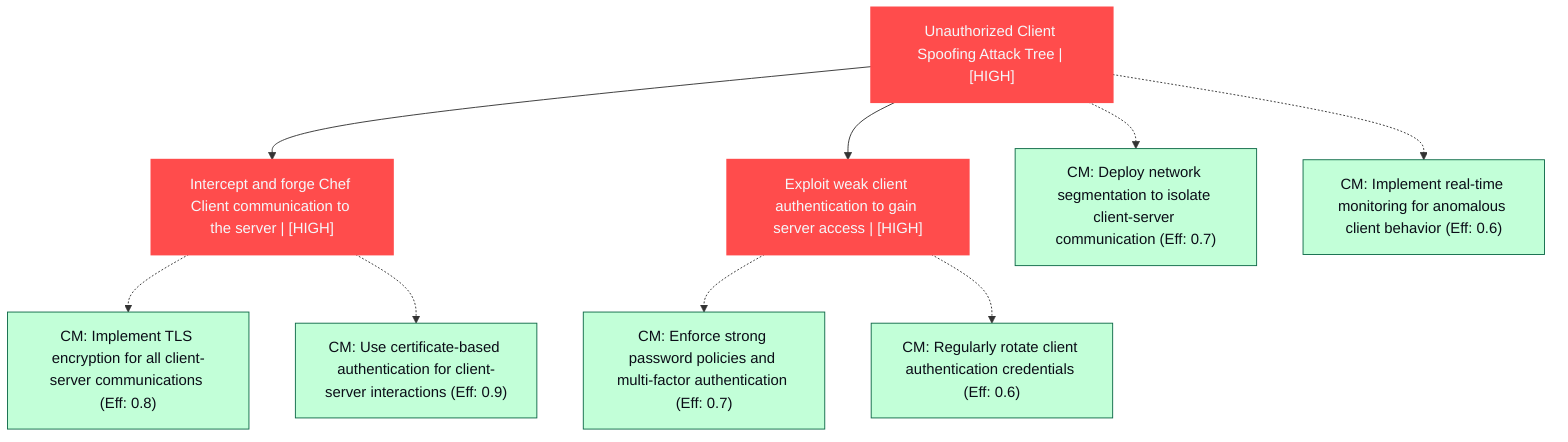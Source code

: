 graph TB
  node_01K67HEN7T8BNEC157MC4JNFX0["Unauthorized Client Spoofing Attack Tree | [HIGH]"]:::highRisk
  node_01K67HEN7T8BNEC157MC4JNFX1["Intercept and forge Chef Client communication to the server | [HIGH]"]:::highRisk
  node_01K67HEN7T8BNEC157MC4JNFX1_cm_0["CM: Implement TLS encryption for all client-server communications (Eff: 0.8)"]:::countermeasure
  node_01K67HEN7T8BNEC157MC4JNFX1_cm_1["CM: Use certificate-based authentication for client-server interactions (Eff: 0.9)"]:::countermeasure
  node_01K67HEN7T8BNEC157MC4JNFX2["Exploit weak client authentication to gain server access | [HIGH]"]:::highRisk
  node_01K67HEN7T8BNEC157MC4JNFX2_cm_0["CM: Enforce strong password policies and multi-factor authentication (Eff: 0.7)"]:::countermeasure
  node_01K67HEN7T8BNEC157MC4JNFX2_cm_1["CM: Regularly rotate client authentication credentials (Eff: 0.6)"]:::countermeasure
  node_01K67HEN7T8BNEC157MC4JNFX0_cm_0["CM: Deploy network segmentation to isolate client-server communication (Eff: 0.7)"]:::countermeasure
  node_01K67HEN7T8BNEC157MC4JNFX0_cm_1["CM: Implement real-time monitoring for anomalous client behavior (Eff: 0.6)"]:::countermeasure

  node_01K67HEN7T8BNEC157MC4JNFX0 --> node_01K67HEN7T8BNEC157MC4JNFX1
  node_01K67HEN7T8BNEC157MC4JNFX1 -.-> node_01K67HEN7T8BNEC157MC4JNFX1_cm_0
  node_01K67HEN7T8BNEC157MC4JNFX1 -.-> node_01K67HEN7T8BNEC157MC4JNFX1_cm_1
  node_01K67HEN7T8BNEC157MC4JNFX0 --> node_01K67HEN7T8BNEC157MC4JNFX2
  node_01K67HEN7T8BNEC157MC4JNFX2 -.-> node_01K67HEN7T8BNEC157MC4JNFX2_cm_0
  node_01K67HEN7T8BNEC157MC4JNFX2 -.-> node_01K67HEN7T8BNEC157MC4JNFX2_cm_1
  node_01K67HEN7T8BNEC157MC4JNFX0 -.-> node_01K67HEN7T8BNEC157MC4JNFX0_cm_0
  node_01K67HEN7T8BNEC157MC4JNFX0 -.-> node_01K67HEN7T8BNEC157MC4JNFX0_cm_1

  classDef andNode fill:#FF4C4C,stroke:#FF4C4C,stroke-width:2px,color:#F5F7FA
  classDef orNode fill:#36FF8F,stroke:#36FF8F,stroke-width:2px,color:#0B0D17
  classDef leafNode fill:#29ABE2,stroke:#29ABE2,stroke-width:2px,color:#F5F7FA
  classDef highRisk fill:#FF4C4C,color:#F5F7FA,stroke:#FF4C4C,stroke-width:2px
  classDef mediumRisk fill:#FFD300,stroke:#FFD300,stroke-width:1px,color:#0B0D17
  classDef lowRisk fill:#FFF2B3,stroke:#FFF2B3,stroke-width:1px,color:#0B0D17
  classDef countermeasure fill:#C2FFD8,stroke:#106B49,stroke-width:1px,color:#0B0D17
  classDef reference fill:#A259FF,stroke:#c3a4ff,stroke-width:1px,stroke-dasharray:3 3,color:#F5F7FA
  classDef mitreNode stroke-dasharray:5 5
  classDef note fill:#ffffcc,stroke:#ffcc00,stroke-width:2px,stroke-dasharray:5 5